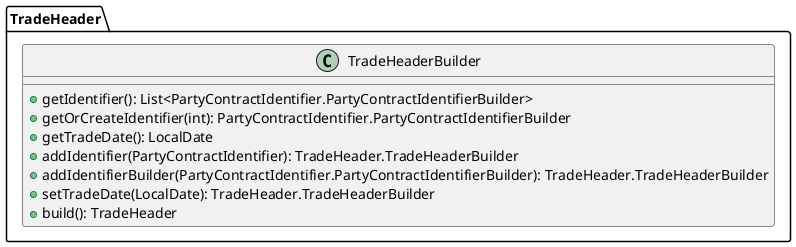 @startuml

    class TradeHeader.TradeHeaderBuilder [[TradeHeader.TradeHeaderBuilder.html]] {
        +getIdentifier(): List<PartyContractIdentifier.PartyContractIdentifierBuilder>
        +getOrCreateIdentifier(int): PartyContractIdentifier.PartyContractIdentifierBuilder
        +getTradeDate(): LocalDate
        +addIdentifier(PartyContractIdentifier): TradeHeader.TradeHeaderBuilder
        +addIdentifierBuilder(PartyContractIdentifier.PartyContractIdentifierBuilder): TradeHeader.TradeHeaderBuilder
        +setTradeDate(LocalDate): TradeHeader.TradeHeaderBuilder
        +build(): TradeHeader
    }

@enduml
